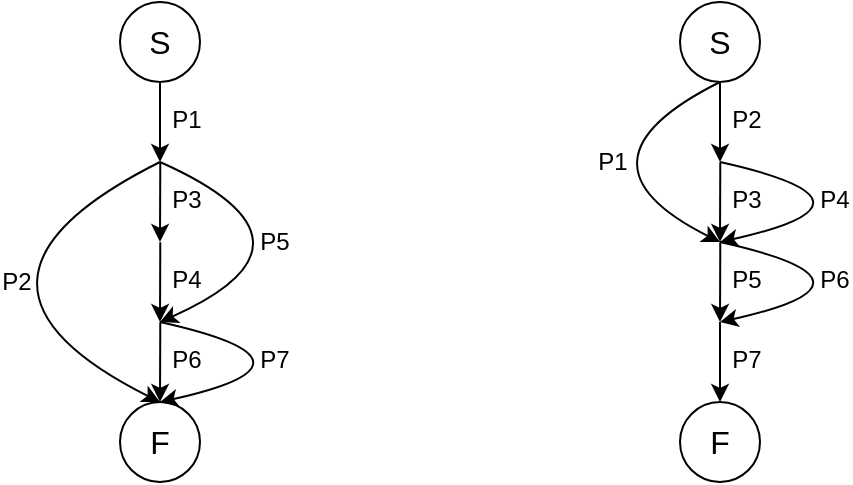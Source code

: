 <mxfile version="10.6.0" type="device"><diagram id="oqce2xOqQ71IvRPpajlT" name="Page-1"><mxGraphModel dx="1162" dy="573" grid="1" gridSize="10" guides="1" tooltips="1" connect="1" arrows="1" fold="1" page="1" pageScale="1" pageWidth="1654" pageHeight="1169" math="0" shadow="0"><root><mxCell id="0"/><mxCell id="1" parent="0"/><mxCell id="eoNO5FuEPELPgSQc6FH2-1" value="&lt;font style=&quot;font-size: 16px&quot;&gt;S&lt;/font&gt;" style="ellipse;whiteSpace=wrap;html=1;aspect=fixed;" vertex="1" parent="1"><mxGeometry x="240" width="40" height="40" as="geometry"/></mxCell><mxCell id="eoNO5FuEPELPgSQc6FH2-2" value="" style="endArrow=classic;html=1;endFill=1;strokeWidth=1;exitX=0.5;exitY=1;exitDx=0;exitDy=0;" edge="1" parent="1" source="eoNO5FuEPELPgSQc6FH2-1"><mxGeometry width="50" height="50" relative="1" as="geometry"><mxPoint x="275" y="70" as="sourcePoint"/><mxPoint x="260" y="80" as="targetPoint"/></mxGeometry></mxCell><mxCell id="eoNO5FuEPELPgSQc6FH2-3" value="P1" style="text;html=1;resizable=0;points=[];align=center;verticalAlign=middle;labelBackgroundColor=#ffffff;" vertex="1" connectable="0" parent="eoNO5FuEPELPgSQc6FH2-2"><mxGeometry x="0.633" relative="1" as="geometry"><mxPoint x="12.5" y="-14" as="offset"/></mxGeometry></mxCell><mxCell id="eoNO5FuEPELPgSQc6FH2-4" value="" style="endArrow=classic;html=1;endFill=1;strokeWidth=1;entryX=0.5;entryY=0;entryDx=0;entryDy=0;curved=1;" edge="1" parent="1" target="eoNO5FuEPELPgSQc6FH2-6"><mxGeometry width="50" height="50" relative="1" as="geometry"><mxPoint x="260" y="80" as="sourcePoint"/><mxPoint x="40" y="270" as="targetPoint"/><Array as="points"><mxPoint x="140" y="140"/></Array></mxGeometry></mxCell><mxCell id="eoNO5FuEPELPgSQc6FH2-5" value="P2" style="text;html=1;resizable=0;points=[];align=center;verticalAlign=middle;labelBackgroundColor=#ffffff;" vertex="1" connectable="0" parent="eoNO5FuEPELPgSQc6FH2-4"><mxGeometry x="0.633" relative="1" as="geometry"><mxPoint x="-28" y="-38" as="offset"/></mxGeometry></mxCell><mxCell id="eoNO5FuEPELPgSQc6FH2-6" value="&lt;font style=&quot;font-size: 16px&quot;&gt;F&lt;/font&gt;" style="ellipse;whiteSpace=wrap;html=1;aspect=fixed;" vertex="1" parent="1"><mxGeometry x="240" y="200" width="40" height="40" as="geometry"/></mxCell><mxCell id="eoNO5FuEPELPgSQc6FH2-9" value="" style="endArrow=classic;html=1;endFill=1;strokeWidth=1;exitX=0.5;exitY=1;exitDx=0;exitDy=0;" edge="1" parent="1"><mxGeometry width="50" height="50" relative="1" as="geometry"><mxPoint x="260.143" y="80.143" as="sourcePoint"/><mxPoint x="260" y="120" as="targetPoint"/></mxGeometry></mxCell><mxCell id="eoNO5FuEPELPgSQc6FH2-10" value="P3" style="text;html=1;resizable=0;points=[];align=center;verticalAlign=middle;labelBackgroundColor=#ffffff;" vertex="1" connectable="0" parent="eoNO5FuEPELPgSQc6FH2-9"><mxGeometry x="0.633" relative="1" as="geometry"><mxPoint x="12.5" y="-14" as="offset"/></mxGeometry></mxCell><mxCell id="eoNO5FuEPELPgSQc6FH2-11" value="" style="endArrow=classic;html=1;endFill=1;strokeWidth=1;exitX=0.5;exitY=1;exitDx=0;exitDy=0;" edge="1" parent="1"><mxGeometry width="50" height="50" relative="1" as="geometry"><mxPoint x="260.143" y="120.143" as="sourcePoint"/><mxPoint x="260" y="160" as="targetPoint"/></mxGeometry></mxCell><mxCell id="eoNO5FuEPELPgSQc6FH2-12" value="P4" style="text;html=1;resizable=0;points=[];align=center;verticalAlign=middle;labelBackgroundColor=#ffffff;" vertex="1" connectable="0" parent="eoNO5FuEPELPgSQc6FH2-11"><mxGeometry x="0.633" relative="1" as="geometry"><mxPoint x="12.5" y="-14" as="offset"/></mxGeometry></mxCell><mxCell id="eoNO5FuEPELPgSQc6FH2-13" value="" style="endArrow=classic;html=1;endFill=1;strokeWidth=1;exitX=0.5;exitY=1;exitDx=0;exitDy=0;" edge="1" parent="1"><mxGeometry width="50" height="50" relative="1" as="geometry"><mxPoint x="260.143" y="160.143" as="sourcePoint"/><mxPoint x="260" y="200" as="targetPoint"/></mxGeometry></mxCell><mxCell id="eoNO5FuEPELPgSQc6FH2-14" value="P6" style="text;html=1;resizable=0;points=[];align=center;verticalAlign=middle;labelBackgroundColor=#ffffff;" vertex="1" connectable="0" parent="eoNO5FuEPELPgSQc6FH2-13"><mxGeometry x="0.633" relative="1" as="geometry"><mxPoint x="12.5" y="-14" as="offset"/></mxGeometry></mxCell><mxCell id="eoNO5FuEPELPgSQc6FH2-15" value="" style="endArrow=classic;html=1;endFill=1;strokeWidth=1;curved=1;" edge="1" parent="1"><mxGeometry width="50" height="50" relative="1" as="geometry"><mxPoint x="260" y="80" as="sourcePoint"/><mxPoint x="260" y="160" as="targetPoint"/><Array as="points"><mxPoint x="350" y="120"/></Array></mxGeometry></mxCell><mxCell id="eoNO5FuEPELPgSQc6FH2-16" value="P5" style="text;html=1;resizable=0;points=[];align=center;verticalAlign=middle;labelBackgroundColor=#ffffff;" vertex="1" connectable="0" parent="eoNO5FuEPELPgSQc6FH2-15"><mxGeometry x="0.633" relative="1" as="geometry"><mxPoint x="24" y="-25.5" as="offset"/></mxGeometry></mxCell><mxCell id="eoNO5FuEPELPgSQc6FH2-17" value="" style="endArrow=classic;html=1;endFill=1;strokeWidth=1;curved=1;entryX=0.5;entryY=0;entryDx=0;entryDy=0;" edge="1" parent="1" target="eoNO5FuEPELPgSQc6FH2-6"><mxGeometry width="50" height="50" relative="1" as="geometry"><mxPoint x="260" y="160" as="sourcePoint"/><mxPoint x="320" y="240" as="targetPoint"/><Array as="points"><mxPoint x="350" y="180"/></Array></mxGeometry></mxCell><mxCell id="eoNO5FuEPELPgSQc6FH2-18" value="P7" style="text;html=1;resizable=0;points=[];align=center;verticalAlign=middle;labelBackgroundColor=#ffffff;" vertex="1" connectable="0" parent="eoNO5FuEPELPgSQc6FH2-17"><mxGeometry x="0.633" relative="1" as="geometry"><mxPoint x="24" y="-13.5" as="offset"/></mxGeometry></mxCell><mxCell id="eoNO5FuEPELPgSQc6FH2-19" value="&lt;font style=&quot;font-size: 16px&quot;&gt;S&lt;/font&gt;" style="ellipse;whiteSpace=wrap;html=1;aspect=fixed;" vertex="1" parent="1"><mxGeometry x="520" width="40" height="40" as="geometry"/></mxCell><mxCell id="eoNO5FuEPELPgSQc6FH2-20" value="" style="endArrow=classic;html=1;endFill=1;strokeWidth=1;exitX=0.5;exitY=1;exitDx=0;exitDy=0;" edge="1" parent="1" source="eoNO5FuEPELPgSQc6FH2-19"><mxGeometry width="50" height="50" relative="1" as="geometry"><mxPoint x="540" y="40" as="sourcePoint"/><mxPoint x="540" y="80" as="targetPoint"/></mxGeometry></mxCell><mxCell id="eoNO5FuEPELPgSQc6FH2-21" value="P2" style="text;html=1;resizable=0;points=[];align=center;verticalAlign=middle;labelBackgroundColor=#ffffff;" vertex="1" connectable="0" parent="eoNO5FuEPELPgSQc6FH2-20"><mxGeometry x="0.633" relative="1" as="geometry"><mxPoint x="12.5" y="-14" as="offset"/></mxGeometry></mxCell><mxCell id="eoNO5FuEPELPgSQc6FH2-22" value="" style="endArrow=classic;html=1;endFill=1;strokeWidth=1;exitX=0.5;exitY=1;exitDx=0;exitDy=0;" edge="1" parent="1"><mxGeometry width="50" height="50" relative="1" as="geometry"><mxPoint x="540.143" y="80.143" as="sourcePoint"/><mxPoint x="540" y="120" as="targetPoint"/></mxGeometry></mxCell><mxCell id="eoNO5FuEPELPgSQc6FH2-23" value="P3" style="text;html=1;resizable=0;points=[];align=center;verticalAlign=middle;labelBackgroundColor=#ffffff;" vertex="1" connectable="0" parent="eoNO5FuEPELPgSQc6FH2-22"><mxGeometry x="0.633" relative="1" as="geometry"><mxPoint x="12.5" y="-14" as="offset"/></mxGeometry></mxCell><mxCell id="eoNO5FuEPELPgSQc6FH2-24" value="" style="endArrow=classic;html=1;endFill=1;strokeWidth=1;curved=1;" edge="1" parent="1"><mxGeometry width="50" height="50" relative="1" as="geometry"><mxPoint x="540" y="80" as="sourcePoint"/><mxPoint x="540" y="120" as="targetPoint"/><Array as="points"><mxPoint x="630" y="100"/></Array></mxGeometry></mxCell><mxCell id="eoNO5FuEPELPgSQc6FH2-25" value="P4" style="text;html=1;resizable=0;points=[];align=center;verticalAlign=middle;labelBackgroundColor=#ffffff;" vertex="1" connectable="0" parent="eoNO5FuEPELPgSQc6FH2-24"><mxGeometry x="0.633" relative="1" as="geometry"><mxPoint x="24" y="-13.5" as="offset"/></mxGeometry></mxCell><mxCell id="eoNO5FuEPELPgSQc6FH2-26" value="" style="endArrow=classic;html=1;endFill=1;strokeWidth=1;curved=1;exitX=0.5;exitY=1;exitDx=0;exitDy=0;" edge="1" parent="1" source="eoNO5FuEPELPgSQc6FH2-19"><mxGeometry width="50" height="50" relative="1" as="geometry"><mxPoint x="540" y="40" as="sourcePoint"/><mxPoint x="540" y="120" as="targetPoint"/><Array as="points"><mxPoint x="460" y="80"/></Array></mxGeometry></mxCell><mxCell id="eoNO5FuEPELPgSQc6FH2-27" value="P1" style="text;html=1;resizable=0;points=[];align=center;verticalAlign=middle;labelBackgroundColor=#ffffff;" vertex="1" connectable="0" parent="eoNO5FuEPELPgSQc6FH2-26"><mxGeometry x="0.633" relative="1" as="geometry"><mxPoint x="-25" y="-25.5" as="offset"/></mxGeometry></mxCell><mxCell id="eoNO5FuEPELPgSQc6FH2-28" value="" style="endArrow=classic;html=1;endFill=1;strokeWidth=1;exitX=0.5;exitY=1;exitDx=0;exitDy=0;" edge="1" parent="1"><mxGeometry width="50" height="50" relative="1" as="geometry"><mxPoint x="540.143" y="120.143" as="sourcePoint"/><mxPoint x="540" y="160" as="targetPoint"/></mxGeometry></mxCell><mxCell id="eoNO5FuEPELPgSQc6FH2-29" value="P5" style="text;html=1;resizable=0;points=[];align=center;verticalAlign=middle;labelBackgroundColor=#ffffff;" vertex="1" connectable="0" parent="eoNO5FuEPELPgSQc6FH2-28"><mxGeometry x="0.633" relative="1" as="geometry"><mxPoint x="12.5" y="-14" as="offset"/></mxGeometry></mxCell><mxCell id="eoNO5FuEPELPgSQc6FH2-30" value="" style="endArrow=classic;html=1;endFill=1;strokeWidth=1;entryX=0.5;entryY=0;entryDx=0;entryDy=0;" edge="1" parent="1" target="eoNO5FuEPELPgSQc6FH2-34"><mxGeometry width="50" height="50" relative="1" as="geometry"><mxPoint x="540" y="160" as="sourcePoint"/><mxPoint x="540" y="200" as="targetPoint"/></mxGeometry></mxCell><mxCell id="eoNO5FuEPELPgSQc6FH2-31" value="P7" style="text;html=1;resizable=0;points=[];align=center;verticalAlign=middle;labelBackgroundColor=#ffffff;" vertex="1" connectable="0" parent="eoNO5FuEPELPgSQc6FH2-30"><mxGeometry x="0.633" relative="1" as="geometry"><mxPoint x="12.5" y="-14" as="offset"/></mxGeometry></mxCell><mxCell id="eoNO5FuEPELPgSQc6FH2-32" value="" style="endArrow=classic;html=1;endFill=1;strokeWidth=1;curved=1;" edge="1" parent="1"><mxGeometry width="50" height="50" relative="1" as="geometry"><mxPoint x="540" y="120" as="sourcePoint"/><mxPoint x="540" y="160" as="targetPoint"/><Array as="points"><mxPoint x="630" y="140"/></Array></mxGeometry></mxCell><mxCell id="eoNO5FuEPELPgSQc6FH2-33" value="P6" style="text;html=1;resizable=0;points=[];align=center;verticalAlign=middle;labelBackgroundColor=#ffffff;" vertex="1" connectable="0" parent="eoNO5FuEPELPgSQc6FH2-32"><mxGeometry x="0.633" relative="1" as="geometry"><mxPoint x="24" y="-13.5" as="offset"/></mxGeometry></mxCell><mxCell id="eoNO5FuEPELPgSQc6FH2-34" value="&lt;font style=&quot;font-size: 16px&quot;&gt;F&lt;/font&gt;" style="ellipse;whiteSpace=wrap;html=1;aspect=fixed;" vertex="1" parent="1"><mxGeometry x="520" y="200" width="40" height="40" as="geometry"/></mxCell></root></mxGraphModel></diagram></mxfile>
